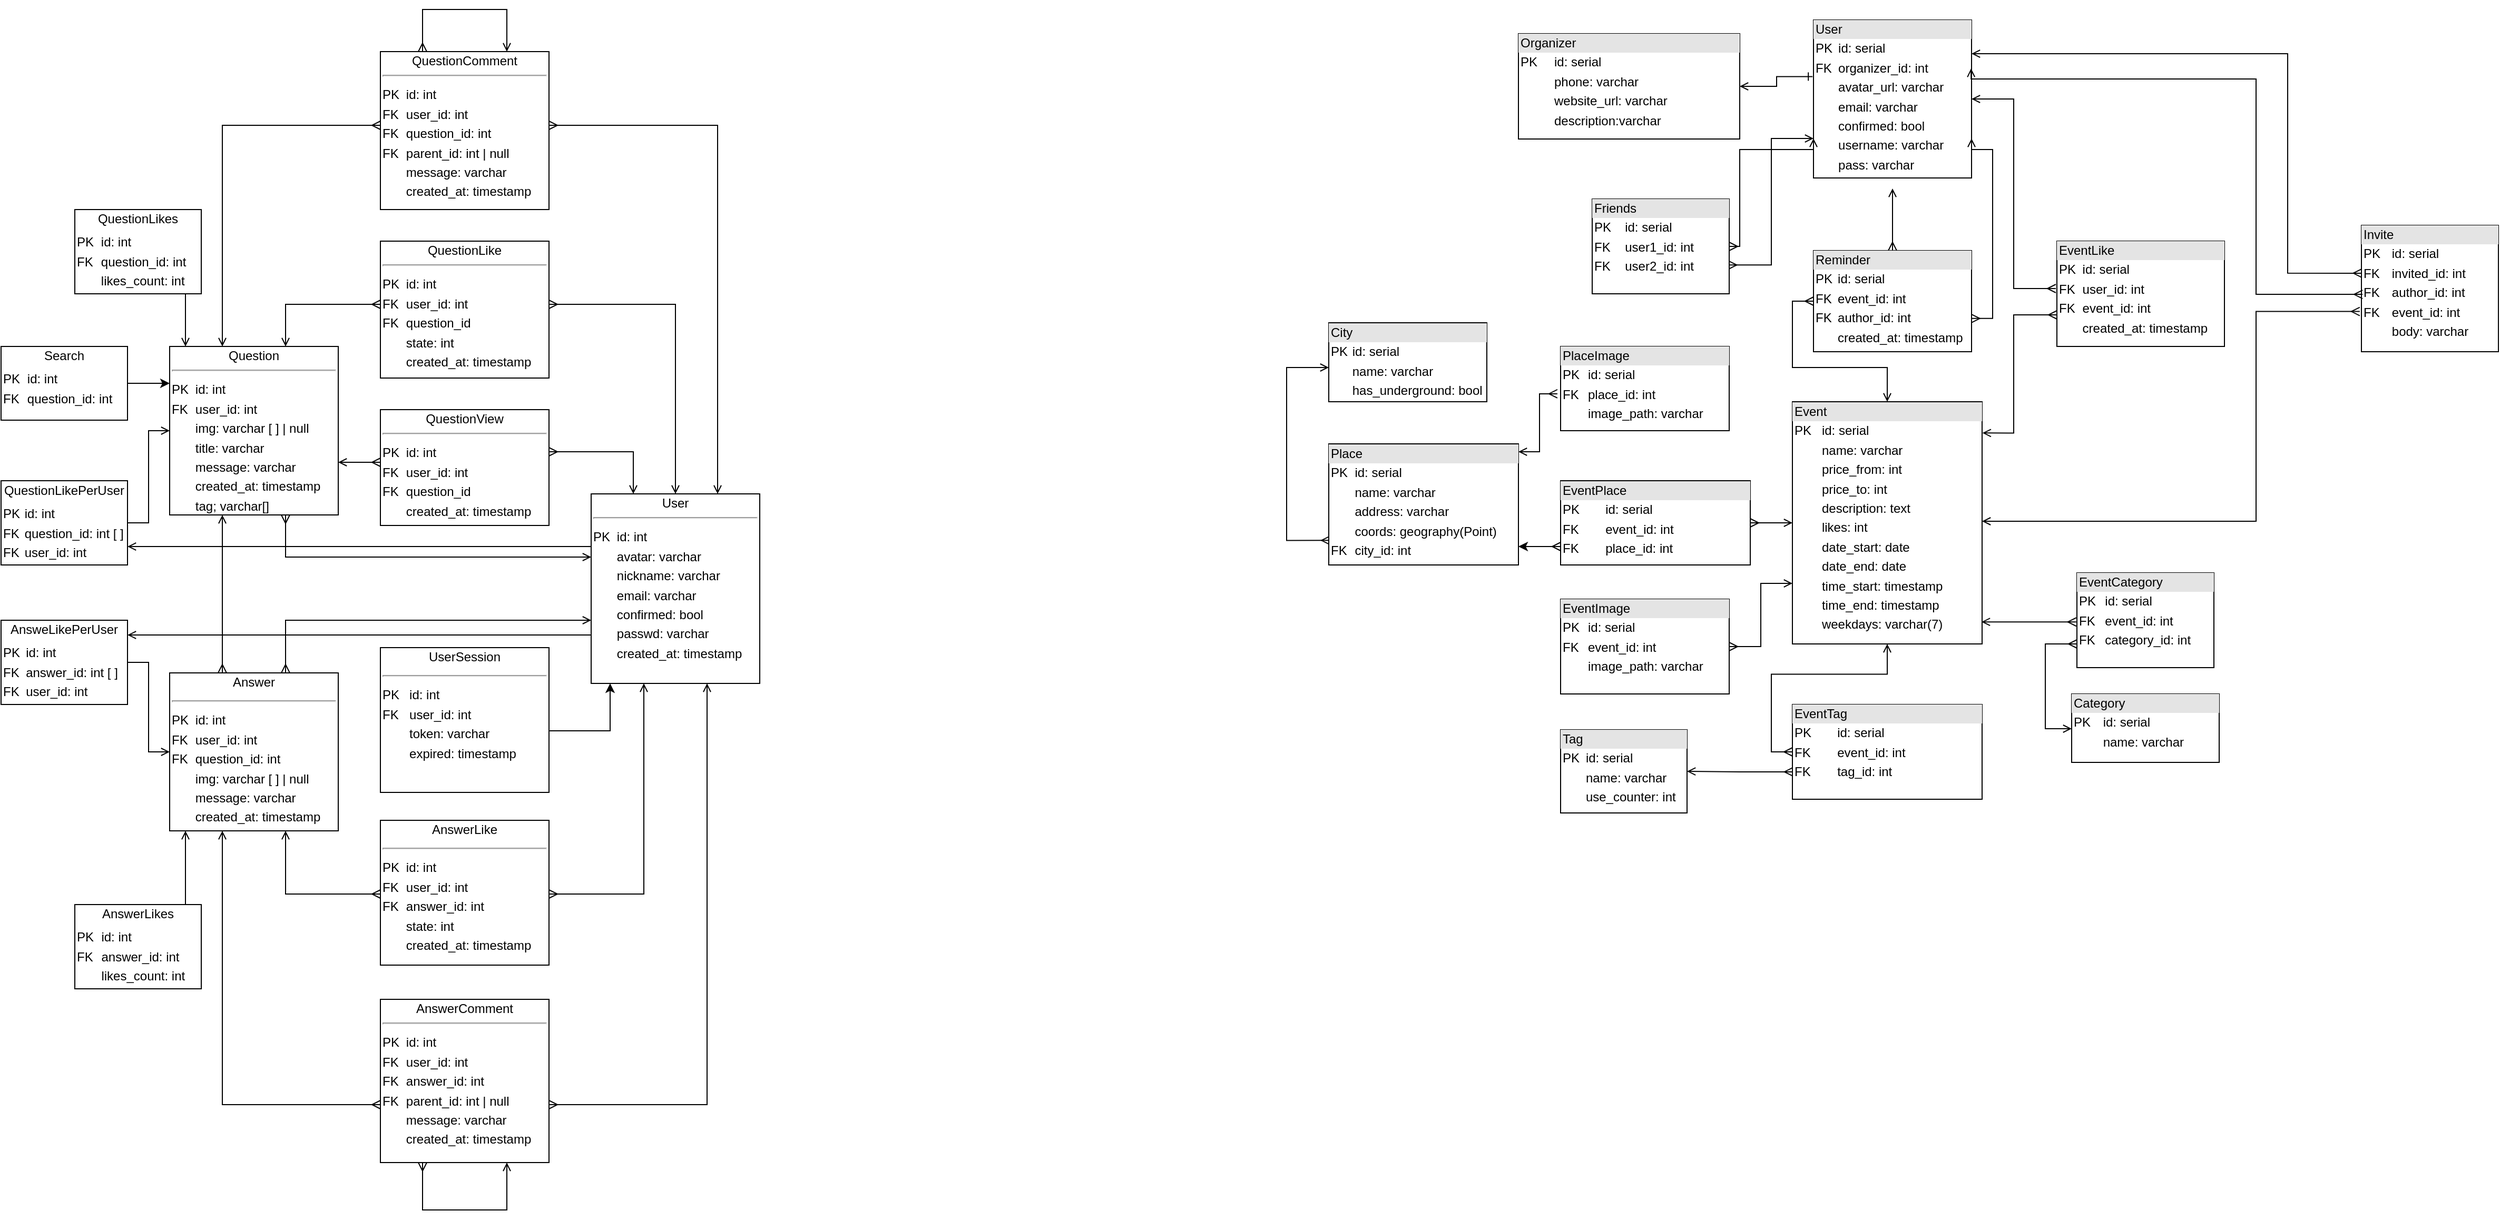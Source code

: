 <mxfile>
    <diagram id="Z2NH9QgplLm-bh9jb7h5" name="Page-1">
        <mxGraphModel dx="3069" dy="1244" grid="0" gridSize="10" guides="1" tooltips="1" connect="1" arrows="1" fold="1" page="0" pageScale="1" pageWidth="827" pageHeight="1169" math="0" shadow="0">
            <root>
                <mxCell id="0"/>
                <mxCell id="1" parent="0"/>
                <mxCell id="UORpx-JSa-M0o2mjyyYB-40" style="edgeStyle=orthogonalEdgeStyle;rounded=0;orthogonalLoop=1;jettySize=auto;html=1;entryX=0;entryY=0.75;entryDx=0;entryDy=0;startArrow=ERmany;startFill=0;endArrow=open;endFill=0;exitX=0.994;exitY=0.696;exitDx=0;exitDy=0;labelBackgroundColor=none;fontColor=default;exitPerimeter=0;" parent="1" source="UORpx-JSa-M0o2mjyyYB-35" target="UORpx-JSa-M0o2mjyyYB-1" edge="1">
                    <mxGeometry relative="1" as="geometry">
                        <mxPoint x="1280" y="10" as="sourcePoint"/>
                    </mxGeometry>
                </mxCell>
                <mxCell id="UORpx-JSa-M0o2mjyyYB-1" value="&lt;div style=&quot;box-sizing:border-box;width:100%;background:#e4e4e4;padding:2px;&quot;&gt;User&lt;br&gt;&lt;/div&gt;&lt;table style=&quot;width:100%;font-size:1em;&quot; cellspacing=&quot;0&quot; cellpadding=&quot;2&quot;&gt;&lt;tbody&gt;&lt;tr&gt;&lt;td&gt;PK&lt;/td&gt;&lt;td&gt;id: serial&lt;br&gt;&lt;/td&gt;&lt;/tr&gt;&lt;tr&gt;&lt;td&gt;FK&lt;br&gt;&lt;/td&gt;&lt;td&gt;organizer_id: int&lt;br&gt;&lt;/td&gt;&lt;/tr&gt;&lt;tr&gt;&lt;td&gt;&lt;br&gt;&lt;/td&gt;&lt;td&gt;avatar_url: varchar&lt;br&gt;&lt;/td&gt;&lt;/tr&gt;&lt;tr&gt;&lt;td&gt;&lt;br&gt;&lt;/td&gt;&lt;td&gt;email: varchar&lt;br&gt;&lt;/td&gt;&lt;/tr&gt;&lt;tr&gt;&lt;td&gt;&lt;br&gt;&lt;/td&gt;&lt;td&gt;confirmed: bool&amp;nbsp;&lt;br&gt;&lt;/td&gt;&lt;/tr&gt;&lt;tr&gt;&lt;td&gt;&lt;br&gt;&lt;/td&gt;&lt;td&gt;username: varchar&lt;br&gt;&lt;/td&gt;&lt;/tr&gt;&lt;tr&gt;&lt;td&gt;&lt;span style=&quot;&quot;&gt; &lt;/span&gt;&lt;br&gt;&lt;/td&gt;&lt;td&gt;pass: varchar&lt;br&gt;&lt;/td&gt;&lt;/tr&gt;&lt;tr&gt;&lt;td&gt;&lt;/td&gt;&lt;td&gt;registered: timestamp&lt;/td&gt;&lt;/tr&gt;&lt;/tbody&gt;&lt;/table&gt;" style="verticalAlign=top;align=left;overflow=fill;html=1;rounded=0;glass=0;labelBackgroundColor=none;" parent="1" vertex="1">
                    <mxGeometry x="880" y="20" width="150" height="150" as="geometry"/>
                </mxCell>
                <mxCell id="UORpx-JSa-M0o2mjyyYB-15" style="edgeStyle=orthogonalEdgeStyle;rounded=0;orthogonalLoop=1;jettySize=auto;html=1;startArrow=ERmany;startFill=0;endArrow=open;endFill=0;labelBackgroundColor=none;fontColor=default;exitX=0.006;exitY=0.797;exitDx=0;exitDy=0;exitPerimeter=0;" parent="1" source="UORpx-JSa-M0o2mjyyYB-9" target="UORpx-JSa-M0o2mjyyYB-2" edge="1">
                    <mxGeometry relative="1" as="geometry">
                        <mxPoint x="580" y="360" as="sourcePoint"/>
                        <Array as="points">
                            <mxPoint x="380" y="514"/>
                            <mxPoint x="380" y="350"/>
                        </Array>
                    </mxGeometry>
                </mxCell>
                <mxCell id="UORpx-JSa-M0o2mjyyYB-2" value="&lt;div style=&quot;box-sizing:border-box;width:100%;background:#e4e4e4;padding:2px;&quot;&gt;City&lt;br&gt;&lt;/div&gt;&lt;table style=&quot;width:100%;font-size:1em;&quot; cellspacing=&quot;0&quot; cellpadding=&quot;2&quot;&gt;&lt;tbody&gt;&lt;tr&gt;&lt;td&gt;PK&lt;/td&gt;&lt;td&gt;id: serial&lt;br&gt;&lt;/td&gt;&lt;/tr&gt;&lt;tr&gt;&lt;td&gt;&lt;br&gt;&lt;/td&gt;&lt;td&gt;name: varchar&lt;br&gt;&lt;/td&gt;&lt;/tr&gt;&lt;tr&gt;&lt;td&gt;&lt;/td&gt;&lt;td&gt;has_underground: bool&lt;/td&gt;&lt;/tr&gt;&lt;/tbody&gt;&lt;/table&gt;" style="verticalAlign=top;align=left;overflow=fill;html=1;labelBackgroundColor=none;rounded=0;" parent="1" vertex="1">
                    <mxGeometry x="420" y="307.5" width="150" height="75" as="geometry"/>
                </mxCell>
                <mxCell id="UORpx-JSa-M0o2mjyyYB-3" value="&lt;div style=&quot;box-sizing:border-box;width:100%;background:#e4e4e4;padding:2px;&quot;&gt;Event&lt;br&gt;&lt;/div&gt;&lt;table style=&quot;width:100%;font-size:1em;&quot; cellspacing=&quot;0&quot; cellpadding=&quot;2&quot;&gt;&lt;tbody&gt;&lt;tr&gt;&lt;td&gt;PK&lt;/td&gt;&lt;td&gt;id: serial&lt;br&gt;&lt;/td&gt;&lt;/tr&gt;&lt;tr&gt;&lt;td&gt;&lt;/td&gt;&lt;td&gt;name: varchar&lt;br&gt;&lt;/td&gt;&lt;/tr&gt;&lt;tr&gt;&lt;td&gt;&lt;br&gt;&lt;/td&gt;&lt;td&gt;price_from: int&lt;/td&gt;&lt;/tr&gt;&lt;tr&gt;&lt;td&gt;&lt;br&gt;&lt;/td&gt;&lt;td&gt;price_to: int&lt;/td&gt;&lt;/tr&gt;&lt;tr&gt;&lt;td&gt;&lt;br&gt;&lt;/td&gt;&lt;td&gt;description: text&lt;br&gt;&lt;/td&gt;&lt;/tr&gt;&lt;tr&gt;&lt;td&gt;&lt;br&gt;&lt;/td&gt;&lt;td&gt;likes: int&lt;/td&gt;&lt;/tr&gt;&lt;tr&gt;&lt;td&gt;&lt;br&gt;&lt;/td&gt;&lt;td&gt;date_start: date&lt;/td&gt;&lt;/tr&gt;&lt;tr&gt;&lt;td&gt;&lt;br&gt;&lt;/td&gt;&lt;td&gt;date_end: date&lt;/td&gt;&lt;/tr&gt;&lt;tr&gt;&lt;td&gt;&lt;br&gt;&lt;/td&gt;&lt;td&gt;time_start: timestamp&lt;br&gt;&lt;/td&gt;&lt;/tr&gt;&lt;tr&gt;&lt;td&gt;&lt;br&gt;&lt;/td&gt;&lt;td&gt;time_end: timestamp&lt;br&gt;&lt;/td&gt;&lt;/tr&gt;&lt;tr&gt;&lt;td&gt;&lt;br&gt;&lt;/td&gt;&lt;td&gt;weekdays: varchar(7)&lt;br&gt;&lt;br&gt;&lt;/td&gt;&lt;/tr&gt;&lt;/tbody&gt;&lt;/table&gt;" style="verticalAlign=top;align=left;overflow=fill;html=1;labelBackgroundColor=none;rounded=0;" parent="1" vertex="1">
                    <mxGeometry x="860" y="382.5" width="180" height="230" as="geometry"/>
                </mxCell>
                <mxCell id="UORpx-JSa-M0o2mjyyYB-5" value="&lt;div style=&quot;box-sizing:border-box;width:100%;background:#e4e4e4;padding:2px;&quot;&gt;Tag&lt;br&gt;&lt;/div&gt;&lt;table style=&quot;width:100%;font-size:1em;&quot; cellspacing=&quot;0&quot; cellpadding=&quot;2&quot;&gt;&lt;tbody&gt;&lt;tr&gt;&lt;td&gt;PK&lt;/td&gt;&lt;td&gt;id: serial&lt;/td&gt;&lt;/tr&gt;&lt;tr&gt;&lt;td&gt;&lt;br&gt;&lt;/td&gt;&lt;td&gt;name: varchar&lt;br&gt;&lt;/td&gt;&lt;/tr&gt;&lt;tr&gt;&lt;td&gt;&lt;/td&gt;&lt;td&gt;use_counter: int&lt;/td&gt;&lt;/tr&gt;&lt;/tbody&gt;&lt;/table&gt;" style="verticalAlign=top;align=left;overflow=fill;html=1;labelBackgroundColor=none;rounded=0;" parent="1" vertex="1">
                    <mxGeometry x="640" y="694" width="120" height="79" as="geometry"/>
                </mxCell>
                <mxCell id="UORpx-JSa-M0o2mjyyYB-8" style="edgeStyle=orthogonalEdgeStyle;rounded=0;orthogonalLoop=1;jettySize=auto;html=1;endArrow=open;endFill=0;startArrow=ERmany;startFill=0;labelBackgroundColor=none;fontColor=default;exitX=0.002;exitY=0.711;exitDx=0;exitDy=0;exitPerimeter=0;" parent="1" source="UORpx-JSa-M0o2mjyyYB-6" target="UORpx-JSa-M0o2mjyyYB-5" edge="1">
                    <mxGeometry relative="1" as="geometry">
                        <mxPoint x="790" y="730" as="targetPoint"/>
                    </mxGeometry>
                </mxCell>
                <mxCell id="AmGJuAJiY_MiMAhc_wEO-8" style="edgeStyle=orthogonalEdgeStyle;rounded=0;orthogonalLoop=1;jettySize=auto;html=1;entryX=0.5;entryY=1;entryDx=0;entryDy=0;startArrow=ERmany;startFill=0;endArrow=open;endFill=0;labelBackgroundColor=none;fontColor=default;exitX=0;exitY=0.5;exitDx=0;exitDy=0;" parent="1" source="UORpx-JSa-M0o2mjyyYB-6" target="UORpx-JSa-M0o2mjyyYB-3" edge="1">
                    <mxGeometry relative="1" as="geometry"/>
                </mxCell>
                <mxCell id="UORpx-JSa-M0o2mjyyYB-6" value="&lt;div style=&quot;box-sizing:border-box;width:100%;background:#e4e4e4;padding:2px;&quot;&gt;EventTag&lt;br&gt;&lt;/div&gt;&lt;table style=&quot;width:100%;font-size:1em;&quot; cellspacing=&quot;0&quot; cellpadding=&quot;2&quot;&gt;&lt;tbody&gt;&lt;tr&gt;&lt;td&gt;PK&lt;/td&gt;&lt;td&gt;id: serial&lt;/td&gt;&lt;/tr&gt;&lt;tr&gt;&lt;td&gt;FK&lt;br&gt;&lt;/td&gt;&lt;td&gt;event_id: int&lt;br&gt;&lt;/td&gt;&lt;/tr&gt;&lt;tr&gt;&lt;td&gt;FK&lt;/td&gt;&lt;td&gt;tag_id: int&lt;br&gt;&lt;/td&gt;&lt;/tr&gt;&lt;/tbody&gt;&lt;/table&gt;" style="verticalAlign=top;align=left;overflow=fill;html=1;labelBackgroundColor=none;rounded=0;" parent="1" vertex="1">
                    <mxGeometry x="860" y="670" width="180" height="90" as="geometry"/>
                </mxCell>
                <mxCell id="UORpx-JSa-M0o2mjyyYB-9" value="&lt;div style=&quot;box-sizing:border-box;width:100%;background:#e4e4e4;padding:2px;&quot;&gt;Place&lt;br&gt;&lt;/div&gt;&lt;table style=&quot;width:100%;font-size:1em;&quot; cellspacing=&quot;0&quot; cellpadding=&quot;2&quot;&gt;&lt;tbody&gt;&lt;tr&gt;&lt;td&gt;PK&lt;/td&gt;&lt;td&gt;id: serial&lt;br&gt;&lt;/td&gt;&lt;/tr&gt;&lt;tr&gt;&lt;td&gt;&lt;br&gt;&lt;/td&gt;&lt;td&gt;name: varchar&lt;br&gt;&lt;/td&gt;&lt;/tr&gt;&lt;tr&gt;&lt;td&gt;&lt;br&gt;&lt;/td&gt;&lt;td&gt;address: varchar&lt;/td&gt;&lt;/tr&gt;&lt;tr&gt;&lt;td&gt;&lt;br&gt;&lt;/td&gt;&lt;td&gt;coords: geography(Point)&lt;/td&gt;&lt;/tr&gt;&lt;tr&gt;&lt;td&gt;FK&lt;/td&gt;&lt;td&gt;city_id: int&lt;br&gt;&lt;/td&gt;&lt;/tr&gt;&lt;/tbody&gt;&lt;/table&gt;" style="verticalAlign=top;align=left;overflow=fill;html=1;labelBackgroundColor=none;rounded=0;" parent="1" vertex="1">
                    <mxGeometry x="420" y="422.5" width="180" height="115" as="geometry"/>
                </mxCell>
                <mxCell id="UORpx-JSa-M0o2mjyyYB-12" style="edgeStyle=orthogonalEdgeStyle;rounded=0;orthogonalLoop=1;jettySize=auto;html=1;startArrow=ERmany;startFill=0;endArrow=open;endFill=0;labelBackgroundColor=none;fontColor=default;" parent="1" source="UORpx-JSa-M0o2mjyyYB-11" target="UORpx-JSa-M0o2mjyyYB-3" edge="1">
                    <mxGeometry relative="1" as="geometry">
                        <mxPoint x="860" y="498" as="targetPoint"/>
                        <Array as="points">
                            <mxPoint x="810" y="500"/>
                            <mxPoint x="810" y="500"/>
                        </Array>
                    </mxGeometry>
                </mxCell>
                <mxCell id="Lz2GWnVhdq5nOnWj7WOb-3" style="edgeStyle=orthogonalEdgeStyle;rounded=0;orthogonalLoop=1;jettySize=auto;html=1;startArrow=ERmany;startFill=0;" parent="1" source="UORpx-JSa-M0o2mjyyYB-11" target="UORpx-JSa-M0o2mjyyYB-9" edge="1">
                    <mxGeometry relative="1" as="geometry">
                        <Array as="points">
                            <mxPoint x="630" y="520"/>
                            <mxPoint x="630" y="520"/>
                        </Array>
                    </mxGeometry>
                </mxCell>
                <mxCell id="UORpx-JSa-M0o2mjyyYB-11" value="&lt;div style=&quot;box-sizing:border-box;width:100%;background:#e4e4e4;padding:2px;&quot;&gt;EventPlace&lt;br&gt;&lt;/div&gt;&lt;table style=&quot;width:100%;font-size:1em;&quot; cellspacing=&quot;0&quot; cellpadding=&quot;2&quot;&gt;&lt;tbody&gt;&lt;tr&gt;&lt;td&gt;PK&lt;/td&gt;&lt;td&gt;id: serial&lt;br&gt;&lt;/td&gt;&lt;/tr&gt;&lt;tr&gt;&lt;td&gt;FK&lt;/td&gt;&lt;td&gt;event_id: int&lt;/td&gt;&lt;/tr&gt;&lt;tr&gt;&lt;td&gt;FK&lt;br&gt;&lt;/td&gt;&lt;td&gt;place_id: int&lt;/td&gt;&lt;/tr&gt;&lt;/tbody&gt;&lt;/table&gt;" style="verticalAlign=top;align=left;overflow=fill;html=1;labelBackgroundColor=none;rounded=0;" parent="1" vertex="1">
                    <mxGeometry x="640" y="457.5" width="180" height="80" as="geometry"/>
                </mxCell>
                <mxCell id="UORpx-JSa-M0o2mjyyYB-29" style="edgeStyle=orthogonalEdgeStyle;rounded=0;orthogonalLoop=1;jettySize=auto;html=1;startArrow=ERone;startFill=0;endArrow=open;endFill=0;labelBackgroundColor=none;fontColor=default;exitX=-0.006;exitY=0.358;exitDx=0;exitDy=0;exitPerimeter=0;" parent="1" source="UORpx-JSa-M0o2mjyyYB-1" target="UORpx-JSa-M0o2mjyyYB-16" edge="1">
                    <mxGeometry relative="1" as="geometry">
                        <mxPoint x="860" y="80" as="sourcePoint"/>
                    </mxGeometry>
                </mxCell>
                <mxCell id="UORpx-JSa-M0o2mjyyYB-16" value="&lt;div style=&quot;box-sizing:border-box;width:100%;background:#e4e4e4;padding:2px;&quot;&gt;Organizer&lt;br&gt;&lt;/div&gt;&lt;table style=&quot;width:100%;font-size:1em;&quot; cellspacing=&quot;0&quot; cellpadding=&quot;2&quot;&gt;&lt;tbody&gt;&lt;tr&gt;&lt;td&gt;PK&lt;/td&gt;&lt;td&gt;id: serial&lt;/td&gt;&lt;/tr&gt;&lt;tr&gt;&lt;td&gt;&lt;br&gt;&lt;/td&gt;&lt;td&gt;phone: varchar&lt;br&gt;&lt;/td&gt;&lt;/tr&gt;&lt;tr&gt;&lt;td&gt;&lt;br&gt;&lt;/td&gt;&lt;td&gt;website_url: varchar&lt;br&gt;&lt;/td&gt;&lt;/tr&gt;&lt;tr&gt;&lt;td&gt;&lt;br&gt;&lt;/td&gt;&lt;td&gt;description:varchar&lt;/td&gt;&lt;/tr&gt;&lt;/tbody&gt;&lt;/table&gt;" style="verticalAlign=top;align=left;overflow=fill;html=1;rounded=0;glass=0;labelBackgroundColor=none;" parent="1" vertex="1">
                    <mxGeometry x="600" y="33" width="210" height="100" as="geometry"/>
                </mxCell>
                <mxCell id="UORpx-JSa-M0o2mjyyYB-33" style="edgeStyle=orthogonalEdgeStyle;rounded=0;orthogonalLoop=1;jettySize=auto;html=1;startArrow=ERmany;startFill=0;endArrow=open;endFill=0;exitX=0.002;exitY=0.362;exitDx=0;exitDy=0;labelBackgroundColor=none;fontColor=default;exitPerimeter=0;" parent="1" edge="1">
                    <mxGeometry relative="1" as="geometry">
                        <Array as="points">
                            <mxPoint x="1330" y="260"/>
                            <mxPoint x="1330" y="52"/>
                        </Array>
                        <mxPoint x="1030" y="52" as="targetPoint"/>
                        <mxPoint x="1400.26" y="260.44" as="sourcePoint"/>
                    </mxGeometry>
                </mxCell>
                <mxCell id="Kl-gtqgIzLDtvakjl0mN-1" style="edgeStyle=elbowEdgeStyle;rounded=0;orthogonalLoop=1;jettySize=auto;elbow=vertical;html=1;exitX=0.5;exitY=1;exitDx=0;exitDy=0;labelBackgroundColor=none;fontColor=default;" parent="1" source="UORpx-JSa-M0o2mjyyYB-32" edge="1">
                    <mxGeometry relative="1" as="geometry"/>
                </mxCell>
                <mxCell id="UAKl89XG-aECr-oeHmfS-2" style="edgeStyle=orthogonalEdgeStyle;rounded=0;orthogonalLoop=1;jettySize=auto;html=1;endArrow=open;endFill=0;startArrow=ERmany;startFill=0;exitX=-0.012;exitY=0.69;exitDx=0;exitDy=0;exitPerimeter=0;" parent="1" edge="1">
                    <mxGeometry relative="1" as="geometry">
                        <mxPoint x="1040" y="496.0" as="targetPoint"/>
                        <mxPoint x="1398.44" y="296.8" as="sourcePoint"/>
                        <Array as="points">
                            <mxPoint x="1300" y="297"/>
                            <mxPoint x="1300" y="496"/>
                        </Array>
                    </mxGeometry>
                </mxCell>
                <mxCell id="UORpx-JSa-M0o2mjyyYB-32" value="&lt;div style=&quot;box-sizing:border-box;width:100%;background:#e4e4e4;padding:2px;&quot;&gt;Invite&lt;br&gt;&lt;/div&gt;&lt;table style=&quot;width:100%;font-size:1em;&quot; cellspacing=&quot;0&quot; cellpadding=&quot;2&quot;&gt;&lt;tbody&gt;&lt;tr&gt;&lt;td&gt;PK&lt;/td&gt;&lt;td&gt;id: serial&lt;br&gt;&lt;/td&gt;&lt;/tr&gt;&lt;tr&gt;&lt;td&gt;&lt;span style=&quot;&quot;&gt;&lt;/span&gt;FK&lt;/td&gt;&lt;td&gt;invited_id: int&lt;br&gt;&lt;/td&gt;&lt;/tr&gt;&lt;tr&gt;&lt;td&gt;FK&lt;/td&gt;&lt;td&gt;author_id: int&lt;br&gt;&lt;/td&gt;&lt;/tr&gt;&lt;tr&gt;&lt;td&gt;FK&lt;br&gt;&lt;/td&gt;&lt;td&gt;event_id: int&lt;br&gt;&lt;/td&gt;&lt;/tr&gt;&lt;tr&gt;&lt;td&gt;&lt;br&gt;&lt;/td&gt;&lt;td&gt;body: varchar&lt;/td&gt;&lt;/tr&gt;&lt;tr&gt;&lt;td&gt;&lt;/td&gt;&lt;td&gt;&lt;br&gt;&lt;/td&gt;&lt;/tr&gt;&lt;/tbody&gt;&lt;/table&gt;" style="verticalAlign=top;align=left;overflow=fill;html=1;rounded=0;glass=0;labelBackgroundColor=none;" parent="1" vertex="1">
                    <mxGeometry x="1400" y="215" width="130" height="120" as="geometry"/>
                </mxCell>
                <mxCell id="UORpx-JSa-M0o2mjyyYB-35" value="&lt;div style=&quot;box-sizing:border-box;width:100%;background:#e4e4e4;padding:2px;&quot;&gt;Friends&lt;br&gt;&lt;/div&gt;&lt;table style=&quot;width:100%;font-size:1em;&quot; cellspacing=&quot;0&quot; cellpadding=&quot;2&quot;&gt;&lt;tbody&gt;&lt;tr&gt;&lt;td&gt;PK&lt;/td&gt;&lt;td&gt;id: serial&lt;br&gt;&lt;/td&gt;&lt;/tr&gt;&lt;tr&gt;&lt;td&gt;FK&lt;/td&gt;&lt;td&gt;user1_id: int&lt;br&gt;&lt;/td&gt;&lt;/tr&gt;&lt;tr&gt;&lt;td&gt;FK&lt;/td&gt;&lt;td&gt;user2_id: int&lt;br&gt;&lt;/td&gt;&lt;/tr&gt;&lt;/tbody&gt;&lt;/table&gt;" style="verticalAlign=top;align=left;overflow=fill;html=1;rounded=0;glass=0;labelBackgroundColor=none;" parent="1" vertex="1">
                    <mxGeometry x="670" y="190" width="130" height="90" as="geometry"/>
                </mxCell>
                <mxCell id="UORpx-JSa-M0o2mjyyYB-45" style="rounded=0;orthogonalLoop=1;jettySize=auto;html=1;startArrow=ERmany;startFill=0;endArrow=open;endFill=0;exitX=0.5;exitY=0;exitDx=0;exitDy=0;edgeStyle=orthogonalEdgeStyle;labelBackgroundColor=none;fontColor=default;" parent="1" source="UORpx-JSa-M0o2mjyyYB-44" edge="1">
                    <mxGeometry relative="1" as="geometry">
                        <mxPoint x="955" y="180" as="targetPoint"/>
                        <Array as="points">
                            <mxPoint x="955" y="180"/>
                        </Array>
                    </mxGeometry>
                </mxCell>
                <mxCell id="UORpx-JSa-M0o2mjyyYB-44" value="&lt;div style=&quot;box-sizing:border-box;width:100%;background:#e4e4e4;padding:2px;&quot;&gt;Reminder&lt;br&gt;&lt;/div&gt;&lt;table style=&quot;width:100%;font-size:1em;&quot; cellspacing=&quot;0&quot; cellpadding=&quot;2&quot;&gt;&lt;tbody&gt;&lt;tr&gt;&lt;td&gt;PK&lt;/td&gt;&lt;td&gt;id: serial&lt;br&gt;&lt;/td&gt;&lt;/tr&gt;&lt;tr&gt;&lt;td&gt;&lt;span style=&quot;&quot;&gt;&lt;/span&gt;FK&lt;/td&gt;&lt;td&gt;event_id: int&lt;br&gt;&lt;/td&gt;&lt;/tr&gt;&lt;tr&gt;&lt;td&gt;FK&lt;/td&gt;&lt;td&gt;author_id: int&lt;br&gt;&lt;/td&gt;&lt;/tr&gt;&lt;tr&gt;&lt;td&gt;&lt;br&gt;&lt;/td&gt;&lt;td&gt;created_at: timestamp&lt;br&gt;&lt;/td&gt;&lt;/tr&gt;&lt;/tbody&gt;&lt;/table&gt;" style="verticalAlign=top;align=left;overflow=fill;html=1;rounded=0;glass=0;labelBackgroundColor=none;" parent="1" vertex="1">
                    <mxGeometry x="880" y="239" width="150" height="96" as="geometry"/>
                </mxCell>
                <mxCell id="SqX-natfKb1UP9LNarqj-1" value="&lt;div style=&quot;box-sizing:border-box;width:100%;background:#e4e4e4;padding:2px;&quot;&gt;Category&lt;/div&gt;&lt;table style=&quot;width:100%;font-size:1em;&quot; cellspacing=&quot;0&quot; cellpadding=&quot;2&quot;&gt;&lt;tbody&gt;&lt;tr&gt;&lt;td&gt;PK&lt;/td&gt;&lt;td&gt;id: serial&lt;/td&gt;&lt;/tr&gt;&lt;tr&gt;&lt;td&gt;&lt;br&gt;&lt;/td&gt;&lt;td&gt;name: varchar&lt;br&gt;&lt;br&gt;&lt;/td&gt;&lt;/tr&gt;&lt;tr&gt;&lt;td&gt;&lt;/td&gt;&lt;td&gt;&lt;br&gt;&lt;/td&gt;&lt;/tr&gt;&lt;/tbody&gt;&lt;/table&gt;" style="verticalAlign=top;align=left;overflow=fill;html=1;labelBackgroundColor=none;rounded=0;" parent="1" vertex="1">
                    <mxGeometry x="1125" y="660" width="140" height="65" as="geometry"/>
                </mxCell>
                <mxCell id="SqX-natfKb1UP9LNarqj-4" value="&lt;div style=&quot;box-sizing:border-box;width:100%;background:#e4e4e4;padding:2px;&quot;&gt;EventLike&lt;br&gt;&lt;/div&gt;&lt;table style=&quot;width:100%;font-size:1em;&quot; cellspacing=&quot;0&quot; cellpadding=&quot;2&quot;&gt;&lt;tbody&gt;&lt;tr&gt;&lt;td&gt;PK&lt;/td&gt;&lt;td&gt;id: serial&lt;br&gt;&lt;/td&gt;&lt;/tr&gt;&lt;tr&gt;&lt;td&gt;FK&lt;span style=&quot;&quot;&gt; &lt;/span&gt;&lt;br&gt;&lt;/td&gt;&lt;td&gt;user_id: int&lt;br&gt;&lt;/td&gt;&lt;/tr&gt;&lt;tr&gt;&lt;td&gt;FK&lt;/td&gt;&lt;td&gt;event_id: int&lt;br&gt;&lt;/td&gt;&lt;/tr&gt;&lt;tr&gt;&lt;td&gt;&lt;/td&gt;&lt;td&gt;created_at: timestamp&lt;/td&gt;&lt;/tr&gt;&lt;/tbody&gt;&lt;/table&gt;" style="verticalAlign=top;align=left;overflow=fill;html=1;rounded=0;glass=0;labelBackgroundColor=none;" parent="1" vertex="1">
                    <mxGeometry x="1111" y="230" width="159" height="100" as="geometry"/>
                </mxCell>
                <mxCell id="SqX-natfKb1UP9LNarqj-6" style="rounded=0;orthogonalLoop=1;jettySize=auto;html=1;startArrow=ERmany;startFill=0;endArrow=open;endFill=0;edgeStyle=orthogonalEdgeStyle;labelBackgroundColor=none;fontColor=default;" parent="1" target="UORpx-JSa-M0o2mjyyYB-1" edge="1">
                    <mxGeometry relative="1" as="geometry">
                        <mxPoint x="1025" y="107.5" as="targetPoint"/>
                        <mxPoint x="1110" y="275" as="sourcePoint"/>
                        <Array as="points">
                            <mxPoint x="1070" y="275"/>
                            <mxPoint x="1070" y="95"/>
                        </Array>
                    </mxGeometry>
                </mxCell>
                <mxCell id="SqX-natfKb1UP9LNarqj-7" style="rounded=0;orthogonalLoop=1;jettySize=auto;html=1;startArrow=ERmany;startFill=0;endArrow=open;endFill=0;labelBackgroundColor=none;fontColor=default;exitX=0;exitY=0.7;exitDx=0;exitDy=0;exitPerimeter=0;entryX=1.002;entryY=0.129;entryDx=0;entryDy=0;entryPerimeter=0;edgeStyle=orthogonalEdgeStyle;" parent="1" source="SqX-natfKb1UP9LNarqj-4" target="UORpx-JSa-M0o2mjyyYB-3" edge="1">
                    <mxGeometry relative="1" as="geometry">
                        <mxPoint x="1465" y="343" as="sourcePoint"/>
                        <mxPoint x="1090" y="410" as="targetPoint"/>
                        <Array as="points">
                            <mxPoint x="1070" y="300"/>
                            <mxPoint x="1070" y="412"/>
                        </Array>
                    </mxGeometry>
                </mxCell>
                <mxCell id="AmGJuAJiY_MiMAhc_wEO-4" style="edgeStyle=orthogonalEdgeStyle;rounded=0;orthogonalLoop=1;jettySize=auto;html=1;entryX=0;entryY=0.5;entryDx=0;entryDy=0;startArrow=ERmany;startFill=0;endArrow=open;endFill=0;labelBackgroundColor=none;fontColor=default;exitX=0;exitY=0.75;exitDx=0;exitDy=0;" parent="1" source="AmGJuAJiY_MiMAhc_wEO-3" target="SqX-natfKb1UP9LNarqj-1" edge="1">
                    <mxGeometry relative="1" as="geometry">
                        <Array as="points">
                            <mxPoint x="1100" y="613"/>
                            <mxPoint x="1100" y="693"/>
                            <mxPoint x="1125" y="693"/>
                        </Array>
                    </mxGeometry>
                </mxCell>
                <mxCell id="AmGJuAJiY_MiMAhc_wEO-5" style="edgeStyle=orthogonalEdgeStyle;rounded=0;orthogonalLoop=1;jettySize=auto;html=1;entryX=0.997;entryY=0.909;entryDx=0;entryDy=0;startArrow=ERmany;startFill=0;endArrow=open;endFill=0;entryPerimeter=0;exitX=-0.005;exitY=0.518;exitDx=0;exitDy=0;exitPerimeter=0;labelBackgroundColor=none;fontColor=default;" parent="1" source="AmGJuAJiY_MiMAhc_wEO-3" target="UORpx-JSa-M0o2mjyyYB-3" edge="1">
                    <mxGeometry relative="1" as="geometry"/>
                </mxCell>
                <mxCell id="AmGJuAJiY_MiMAhc_wEO-3" value="&lt;div style=&quot;box-sizing:border-box;width:100%;background:#e4e4e4;padding:2px;&quot;&gt;EventCategory&lt;br&gt;&lt;/div&gt;&lt;table style=&quot;width:100%;font-size:1em;&quot; cellspacing=&quot;0&quot; cellpadding=&quot;2&quot;&gt;&lt;tbody&gt;&lt;tr&gt;&lt;td&gt;PK&lt;/td&gt;&lt;td&gt;id: serial&lt;/td&gt;&lt;/tr&gt;&lt;tr&gt;&lt;td&gt;FK&lt;span style=&quot;&quot;&gt; &lt;/span&gt;&lt;br&gt;&lt;/td&gt;&lt;td&gt;event_id: int&lt;br&gt;&lt;/td&gt;&lt;/tr&gt;&lt;tr&gt;&lt;td&gt;FK&lt;/td&gt;&lt;td&gt;category_id: int&lt;br&gt;&lt;/td&gt;&lt;/tr&gt;&lt;tr&gt;&lt;td&gt;&lt;/td&gt;&lt;td&gt;&lt;br&gt;&lt;/td&gt;&lt;/tr&gt;&lt;/tbody&gt;&lt;/table&gt;" style="verticalAlign=top;align=left;overflow=fill;html=1;rounded=0;glass=0;labelBackgroundColor=none;" parent="1" vertex="1">
                    <mxGeometry x="1130" y="545" width="130" height="90" as="geometry"/>
                </mxCell>
                <mxCell id="cCI4uhZO14Cr2zKKBf9H-2" style="edgeStyle=orthogonalEdgeStyle;rounded=0;orthogonalLoop=1;jettySize=auto;html=1;entryX=0;entryY=0.75;entryDx=0;entryDy=0;startArrow=ERmany;startFill=0;endArrow=open;endFill=0;labelBackgroundColor=none;fontColor=default;exitX=1;exitY=0.5;exitDx=0;exitDy=0;" parent="1" source="cCI4uhZO14Cr2zKKBf9H-1" target="UORpx-JSa-M0o2mjyyYB-3" edge="1">
                    <mxGeometry relative="1" as="geometry">
                        <mxPoint x="580" y="560" as="sourcePoint"/>
                    </mxGeometry>
                </mxCell>
                <mxCell id="cCI4uhZO14Cr2zKKBf9H-1" value="&lt;div style=&quot;box-sizing:border-box;width:100%;background:#e4e4e4;padding:2px;&quot;&gt;EventImage&lt;br&gt;&lt;/div&gt;&lt;table style=&quot;width:100%;font-size:1em;&quot; cellspacing=&quot;0&quot; cellpadding=&quot;2&quot;&gt;&lt;tbody&gt;&lt;tr&gt;&lt;td&gt;PK&lt;/td&gt;&lt;td&gt;id: serial&lt;br&gt;&lt;/td&gt;&lt;/tr&gt;&lt;tr&gt;&lt;td&gt;FK&lt;br&gt;&lt;/td&gt;&lt;td&gt;event_id: int&lt;br&gt;&lt;/td&gt;&lt;/tr&gt;&lt;tr&gt;&lt;td&gt;&lt;br&gt;&lt;/td&gt;&lt;td&gt;image_path: varchar&lt;br&gt;&lt;/td&gt;&lt;/tr&gt;&lt;tr&gt;&lt;td&gt;&lt;/td&gt;&lt;td&gt;&lt;br&gt;&lt;/td&gt;&lt;/tr&gt;&lt;/tbody&gt;&lt;/table&gt;" style="verticalAlign=top;align=left;overflow=fill;html=1;rounded=0;glass=0;labelBackgroundColor=none;" parent="1" vertex="1">
                    <mxGeometry x="640" y="570" width="160" height="90" as="geometry"/>
                </mxCell>
                <mxCell id="cCI4uhZO14Cr2zKKBf9H-4" style="edgeStyle=orthogonalEdgeStyle;rounded=0;orthogonalLoop=1;jettySize=auto;html=1;startArrow=ERmany;startFill=0;endArrow=open;endFill=0;labelBackgroundColor=none;fontColor=default;exitX=-0.019;exitY=0.562;exitDx=0;exitDy=0;exitPerimeter=0;" parent="1" source="cCI4uhZO14Cr2zKKBf9H-3" target="UORpx-JSa-M0o2mjyyYB-9" edge="1">
                    <mxGeometry relative="1" as="geometry">
                        <Array as="points">
                            <mxPoint x="620" y="375"/>
                            <mxPoint x="620" y="430"/>
                        </Array>
                    </mxGeometry>
                </mxCell>
                <mxCell id="cCI4uhZO14Cr2zKKBf9H-3" value="&lt;div style=&quot;box-sizing:border-box;width:100%;background:#e4e4e4;padding:2px;&quot;&gt;PlaceImage&lt;br&gt;&lt;/div&gt;&lt;table style=&quot;width:100%;font-size:1em;&quot; cellspacing=&quot;0&quot; cellpadding=&quot;2&quot;&gt;&lt;tbody&gt;&lt;tr&gt;&lt;td&gt;PK&lt;/td&gt;&lt;td&gt;id: serial&lt;br&gt;&lt;/td&gt;&lt;/tr&gt;&lt;tr&gt;&lt;td&gt;FK&lt;br&gt;&lt;/td&gt;&lt;td&gt;place_id: int&lt;br&gt;&lt;/td&gt;&lt;/tr&gt;&lt;tr&gt;&lt;td&gt;&lt;br&gt;&lt;/td&gt;&lt;td&gt;image_path: varchar&lt;br&gt;&lt;/td&gt;&lt;/tr&gt;&lt;tr&gt;&lt;td&gt;&lt;/td&gt;&lt;td&gt;&lt;br&gt;&lt;/td&gt;&lt;/tr&gt;&lt;/tbody&gt;&lt;/table&gt;" style="verticalAlign=top;align=left;overflow=fill;html=1;rounded=0;glass=0;labelBackgroundColor=none;" parent="1" vertex="1">
                    <mxGeometry x="640" y="330" width="160" height="80" as="geometry"/>
                </mxCell>
                <mxCell id="RCDvZWr6oNQ4zKcIw3mU-1" style="edgeStyle=orthogonalEdgeStyle;rounded=0;orthogonalLoop=1;jettySize=auto;html=1;startArrow=ERmany;startFill=0;endArrow=open;endFill=0;exitX=1;exitY=0.5;exitDx=0;exitDy=0;labelBackgroundColor=none;fontColor=default;entryX=0;entryY=0.75;entryDx=0;entryDy=0;" parent="1" source="UORpx-JSa-M0o2mjyyYB-35" target="UORpx-JSa-M0o2mjyyYB-1" edge="1">
                    <mxGeometry relative="1" as="geometry">
                        <mxPoint x="670" y="246.99" as="sourcePoint"/>
                        <mxPoint x="880" y="150.5" as="targetPoint"/>
                        <Array as="points">
                            <mxPoint x="810" y="235"/>
                            <mxPoint x="810" y="143"/>
                        </Array>
                    </mxGeometry>
                </mxCell>
                <mxCell id="RCDvZWr6oNQ4zKcIw3mU-4" style="edgeStyle=orthogonalEdgeStyle;rounded=0;orthogonalLoop=1;jettySize=auto;html=1;startArrow=ERmany;startFill=0;endArrow=open;endFill=0;exitX=0.008;exitY=0.546;exitDx=0;exitDy=0;labelBackgroundColor=none;fontColor=default;exitPerimeter=0;entryX=0.997;entryY=0.307;entryDx=0;entryDy=0;entryPerimeter=0;" parent="1" source="UORpx-JSa-M0o2mjyyYB-32" target="UORpx-JSa-M0o2mjyyYB-1" edge="1">
                    <mxGeometry relative="1" as="geometry">
                        <Array as="points">
                            <mxPoint x="1300" y="281"/>
                            <mxPoint x="1300" y="76"/>
                        </Array>
                        <mxPoint x="1025" y="70" as="targetPoint"/>
                        <mxPoint x="1370" y="268" as="sourcePoint"/>
                    </mxGeometry>
                </mxCell>
                <mxCell id="UAKl89XG-aECr-oeHmfS-5" style="rounded=0;orthogonalLoop=1;jettySize=auto;html=1;startArrow=ERmany;startFill=0;endArrow=open;endFill=0;labelBackgroundColor=none;fontColor=default;exitX=0;exitY=0.5;exitDx=0;exitDy=0;entryX=0.5;entryY=0;entryDx=0;entryDy=0;edgeStyle=orthogonalEdgeStyle;" parent="1" source="UORpx-JSa-M0o2mjyyYB-44" target="UORpx-JSa-M0o2mjyyYB-3" edge="1">
                    <mxGeometry relative="1" as="geometry">
                        <mxPoint x="880" y="260" as="sourcePoint"/>
                        <mxPoint x="809" y="372" as="targetPoint"/>
                        <Array as="points">
                            <mxPoint x="860" y="287"/>
                            <mxPoint x="860" y="350"/>
                            <mxPoint x="950" y="350"/>
                        </Array>
                    </mxGeometry>
                </mxCell>
                <mxCell id="UAKl89XG-aECr-oeHmfS-8" style="rounded=0;orthogonalLoop=1;jettySize=auto;html=1;startArrow=ERmany;startFill=0;endArrow=open;endFill=0;labelBackgroundColor=none;fontColor=default;edgeStyle=orthogonalEdgeStyle;entryX=1;entryY=0.75;entryDx=0;entryDy=0;exitX=0.999;exitY=0.671;exitDx=0;exitDy=0;exitPerimeter=0;" parent="1" source="UORpx-JSa-M0o2mjyyYB-44" target="UORpx-JSa-M0o2mjyyYB-1" edge="1">
                    <mxGeometry relative="1" as="geometry">
                        <mxPoint x="1040" y="300" as="sourcePoint"/>
                        <mxPoint x="1050" y="210" as="targetPoint"/>
                        <Array as="points">
                            <mxPoint x="1030" y="303"/>
                            <mxPoint x="1050" y="303"/>
                            <mxPoint x="1050" y="143"/>
                        </Array>
                    </mxGeometry>
                </mxCell>
                <mxCell id="53" style="edgeStyle=elbowEdgeStyle;rounded=0;html=1;endArrow=open;endFill=0;" parent="1" source="3" target="49" edge="1">
                    <mxGeometry relative="1" as="geometry">
                        <Array as="points">
                            <mxPoint x="-543" y="604"/>
                            <mxPoint x="-510" y="610"/>
                            <mxPoint x="-680" y="610"/>
                            <mxPoint x="-660" y="570"/>
                        </Array>
                    </mxGeometry>
                </mxCell>
                <mxCell id="54" style="edgeStyle=elbowEdgeStyle;rounded=0;html=1;endArrow=open;endFill=0;" parent="1" source="3" target="50" edge="1">
                    <mxGeometry relative="1" as="geometry">
                        <Array as="points">
                            <mxPoint x="-470" y="520"/>
                        </Array>
                    </mxGeometry>
                </mxCell>
                <mxCell id="3" value="&lt;div style=&quot;text-align: center; box-sizing: border-box; width: 100%; background-image: initial; background-position: initial; background-size: initial; background-repeat: initial; background-attachment: initial; background-origin: initial; background-clip: initial; padding: 2px;&quot;&gt;User&lt;br&gt;&lt;hr&gt;&lt;/div&gt;&lt;table style=&quot;width:100%;font-size:1em;&quot; cellspacing=&quot;0&quot; cellpadding=&quot;2&quot;&gt;&lt;tbody&gt;&lt;tr&gt;&lt;td&gt;PK&lt;/td&gt;&lt;td&gt;id: int&lt;br&gt;&lt;/td&gt;&lt;/tr&gt;&lt;tr&gt;&lt;td&gt;&lt;br&gt;&lt;/td&gt;&lt;td&gt;avatar: varchar&lt;/td&gt;&lt;/tr&gt;&lt;tr&gt;&lt;td&gt;&lt;br&gt;&lt;/td&gt;&lt;td&gt;nickname: varchar&lt;br&gt;&lt;/td&gt;&lt;/tr&gt;&lt;tr&gt;&lt;td&gt;&lt;br&gt;&lt;/td&gt;&lt;td&gt;email: varchar&lt;br&gt;&lt;/td&gt;&lt;/tr&gt;&lt;tr&gt;&lt;td&gt;&lt;br&gt;&lt;/td&gt;&lt;td&gt;confirmed: bool&lt;br&gt;&lt;/td&gt;&lt;/tr&gt;&lt;tr&gt;&lt;td&gt;&lt;br&gt;&lt;/td&gt;&lt;td&gt;passwd: varchar&lt;br&gt;&lt;/td&gt;&lt;/tr&gt;&lt;tr&gt;&lt;td&gt;&lt;br&gt;&lt;/td&gt;&lt;td&gt;created_at: timestamp&lt;/td&gt;&lt;/tr&gt;&lt;/tbody&gt;&lt;/table&gt;" style="verticalAlign=top;align=left;overflow=fill;html=1;rounded=0;glass=0;labelBackgroundColor=none;" parent="1" vertex="1">
                    <mxGeometry x="-280" y="470" width="160" height="180" as="geometry"/>
                </mxCell>
                <mxCell id="10" style="edgeStyle=elbowEdgeStyle;html=1;fontSize=17;startArrow=ERmany;startFill=0;elbow=vertical;rounded=0;endArrow=open;endFill=0;" parent="1" source="9" target="3" edge="1">
                    <mxGeometry relative="1" as="geometry">
                        <Array as="points">
                            <mxPoint x="-570" y="530"/>
                            <mxPoint x="-570" y="520"/>
                            <mxPoint x="-570" y="530"/>
                            <mxPoint x="-560" y="530"/>
                        </Array>
                    </mxGeometry>
                </mxCell>
                <mxCell id="9" value="&lt;div style=&quot;text-align: center; box-sizing: border-box; width: 100%; background-image: initial; background-position: initial; background-size: initial; background-repeat: initial; background-attachment: initial; background-origin: initial; background-clip: initial; padding: 2px;&quot;&gt;Question&lt;br&gt;&lt;hr&gt;&lt;/div&gt;&lt;table style=&quot;width:100%;font-size:1em;&quot; cellspacing=&quot;0&quot; cellpadding=&quot;2&quot;&gt;&lt;tbody&gt;&lt;tr&gt;&lt;td&gt;PK&lt;/td&gt;&lt;td&gt;id: int&lt;br&gt;&lt;/td&gt;&lt;/tr&gt;&lt;tr&gt;&lt;td&gt;FK&lt;/td&gt;&lt;td&gt;user_id: int&lt;/td&gt;&lt;/tr&gt;&lt;tr&gt;&lt;td&gt;&lt;br&gt;&lt;/td&gt;&lt;td&gt;img: varchar [ ] | null&lt;/td&gt;&lt;/tr&gt;&lt;tr&gt;&lt;td&gt;&lt;br&gt;&lt;/td&gt;&lt;td&gt;title: varchar&lt;/td&gt;&lt;/tr&gt;&lt;tr&gt;&lt;td&gt;&lt;br&gt;&lt;/td&gt;&lt;td&gt;message: varchar&lt;br&gt;&lt;/td&gt;&lt;/tr&gt;&lt;tr&gt;&lt;td&gt;&lt;br&gt;&lt;/td&gt;&lt;td&gt;created_at: timestamp&lt;br&gt;&lt;/td&gt;&lt;/tr&gt;&lt;tr&gt;&lt;td&gt;&lt;br&gt;&lt;/td&gt;&lt;td&gt;tag; varchar[]&lt;/td&gt;&lt;/tr&gt;&lt;/tbody&gt;&lt;/table&gt;" style="verticalAlign=top;align=left;overflow=fill;html=1;rounded=0;glass=0;labelBackgroundColor=none;" parent="1" vertex="1">
                    <mxGeometry x="-680" y="330" width="160" height="160" as="geometry"/>
                </mxCell>
                <mxCell id="12" style="edgeStyle=elbowEdgeStyle;html=1;fontSize=17;startArrow=ERmany;startFill=0;endSize=6;jumpSize=6;rounded=0;endArrow=open;endFill=0;elbow=vertical;" parent="1" source="11" target="3" edge="1">
                    <mxGeometry relative="1" as="geometry">
                        <Array as="points">
                            <mxPoint x="-570" y="590"/>
                            <mxPoint x="-550" y="590"/>
                            <mxPoint x="-340" y="600"/>
                        </Array>
                    </mxGeometry>
                </mxCell>
                <mxCell id="13" style="edgeStyle=elbowEdgeStyle;rounded=0;jumpSize=6;html=1;fontSize=17;startArrow=ERmany;startFill=0;endSize=6;endArrow=open;endFill=0;" parent="1" source="11" target="9" edge="1">
                    <mxGeometry relative="1" as="geometry">
                        <Array as="points">
                            <mxPoint x="-630" y="560"/>
                            <mxPoint x="-810" y="400"/>
                            <mxPoint x="-820" y="570"/>
                            <mxPoint x="-600" y="550"/>
                            <mxPoint x="-560" y="630"/>
                        </Array>
                    </mxGeometry>
                </mxCell>
                <mxCell id="11" value="&lt;div style=&quot;text-align: center; box-sizing: border-box; width: 100%; background-image: initial; background-position: initial; background-size: initial; background-repeat: initial; background-attachment: initial; background-origin: initial; background-clip: initial; padding: 2px;&quot;&gt;Answer&lt;/div&gt;&lt;div style=&quot;text-align: center; box-sizing: border-box; width: 100%; background-image: initial; background-position: initial; background-size: initial; background-repeat: initial; background-attachment: initial; background-origin: initial; background-clip: initial; padding: 2px;&quot;&gt;&lt;hr&gt;&lt;/div&gt;&lt;table style=&quot;width:100%;font-size:1em;&quot; cellspacing=&quot;0&quot; cellpadding=&quot;2&quot;&gt;&lt;tbody&gt;&lt;tr&gt;&lt;td&gt;PK&lt;/td&gt;&lt;td&gt;id: int&lt;br&gt;&lt;/td&gt;&lt;/tr&gt;&lt;tr&gt;&lt;td&gt;FK&lt;/td&gt;&lt;td&gt;user_id: int&lt;/td&gt;&lt;/tr&gt;&lt;tr&gt;&lt;td&gt;FK&lt;/td&gt;&lt;td&gt;question_id: int&lt;/td&gt;&lt;/tr&gt;&lt;tr&gt;&lt;td&gt;&lt;br&gt;&lt;/td&gt;&lt;td&gt;img: varchar [ ] | null&lt;/td&gt;&lt;/tr&gt;&lt;tr&gt;&lt;td&gt;&lt;br&gt;&lt;/td&gt;&lt;td&gt;message: varchar&lt;br&gt;&lt;/td&gt;&lt;/tr&gt;&lt;tr&gt;&lt;td&gt;&lt;br&gt;&lt;/td&gt;&lt;td&gt;created_at: timestamp&lt;br&gt;&lt;/td&gt;&lt;/tr&gt;&lt;/tbody&gt;&lt;/table&gt;" style="verticalAlign=top;align=left;overflow=fill;html=1;rounded=0;glass=0;labelBackgroundColor=none;" parent="1" vertex="1">
                    <mxGeometry x="-680" y="640" width="160" height="150" as="geometry"/>
                </mxCell>
                <mxCell id="16" style="edgeStyle=elbowEdgeStyle;rounded=0;jumpSize=6;html=1;fontSize=17;startArrow=ERmany;startFill=0;endArrow=open;endFill=0;endSize=6;elbow=vertical;" parent="1" source="14" target="3" edge="1">
                    <mxGeometry relative="1" as="geometry">
                        <Array as="points">
                            <mxPoint x="-200" y="290"/>
                            <mxPoint x="-230" y="290"/>
                            <mxPoint x="-200" y="320"/>
                        </Array>
                    </mxGeometry>
                </mxCell>
                <mxCell id="17" style="edgeStyle=orthogonalEdgeStyle;rounded=0;jumpSize=6;html=1;fontSize=17;startArrow=ERmany;startFill=0;endArrow=open;endFill=0;endSize=6;elbow=vertical;" parent="1" source="14" target="9" edge="1">
                    <mxGeometry relative="1" as="geometry">
                        <Array as="points">
                            <mxPoint x="-570" y="290"/>
                        </Array>
                    </mxGeometry>
                </mxCell>
                <mxCell id="14" value="&lt;div style=&quot;text-align: center; box-sizing: border-box; width: 100%; background-image: initial; background-position: initial; background-size: initial; background-repeat: initial; background-attachment: initial; background-origin: initial; background-clip: initial; padding: 2px;&quot;&gt;QuestionLike&lt;br&gt;&lt;hr&gt;&lt;/div&gt;&lt;table style=&quot;width:100%;font-size:1em;&quot; cellspacing=&quot;0&quot; cellpadding=&quot;2&quot;&gt;&lt;tbody&gt;&lt;tr&gt;&lt;td&gt;PK&lt;/td&gt;&lt;td&gt;id: int&lt;br&gt;&lt;/td&gt;&lt;/tr&gt;&lt;tr&gt;&lt;td&gt;FK&lt;/td&gt;&lt;td&gt;user_id: int&lt;/td&gt;&lt;/tr&gt;&lt;tr&gt;&lt;td&gt;FK&lt;/td&gt;&lt;td&gt;question_id&lt;br&gt;&lt;/td&gt;&lt;/tr&gt;&lt;tr&gt;&lt;td&gt;&lt;br&gt;&lt;/td&gt;&lt;td&gt;state: int&lt;br&gt;&lt;/td&gt;&lt;/tr&gt;&lt;tr&gt;&lt;td&gt;&lt;br&gt;&lt;/td&gt;&lt;td&gt;created_at: timestamp&lt;br&gt;&lt;/td&gt;&lt;/tr&gt;&lt;/tbody&gt;&lt;/table&gt;" style="verticalAlign=top;align=left;overflow=fill;html=1;rounded=0;glass=0;labelBackgroundColor=none;" parent="1" vertex="1">
                    <mxGeometry x="-480" y="230" width="160" height="130" as="geometry"/>
                </mxCell>
                <mxCell id="19" style="edgeStyle=elbowEdgeStyle;rounded=0;jumpSize=6;elbow=vertical;html=1;fontSize=17;startArrow=ERmany;startFill=0;endArrow=open;endFill=0;endSize=6;" parent="1" source="18" target="3" edge="1">
                    <mxGeometry relative="1" as="geometry">
                        <Array as="points">
                            <mxPoint x="-160" y="120"/>
                            <mxPoint x="-170" y="130"/>
                        </Array>
                    </mxGeometry>
                </mxCell>
                <mxCell id="20" style="edgeStyle=elbowEdgeStyle;rounded=0;jumpSize=6;elbow=vertical;html=1;fontSize=17;startArrow=ERmany;startFill=0;endArrow=open;endFill=0;endSize=6;" parent="1" source="18" target="9" edge="1">
                    <mxGeometry relative="1" as="geometry">
                        <Array as="points">
                            <mxPoint x="-630" y="120"/>
                            <mxPoint x="-630" y="130"/>
                        </Array>
                    </mxGeometry>
                </mxCell>
                <mxCell id="18" value="&lt;div style=&quot;text-align: center; box-sizing: border-box; width: 100%; background-image: initial; background-position: initial; background-size: initial; background-repeat: initial; background-attachment: initial; background-origin: initial; background-clip: initial; padding: 2px;&quot;&gt;QuestionComment&lt;br&gt;&lt;hr&gt;&lt;/div&gt;&lt;table style=&quot;width:100%;font-size:1em;&quot; cellspacing=&quot;0&quot; cellpadding=&quot;2&quot;&gt;&lt;tbody&gt;&lt;tr&gt;&lt;td&gt;PK&lt;/td&gt;&lt;td&gt;id: int&lt;br&gt;&lt;/td&gt;&lt;/tr&gt;&lt;tr&gt;&lt;td&gt;FK&lt;/td&gt;&lt;td&gt;user_id: int&lt;/td&gt;&lt;/tr&gt;&lt;tr&gt;&lt;td&gt;FK&lt;/td&gt;&lt;td&gt;question_id: int&lt;br&gt;&lt;/td&gt;&lt;/tr&gt;&lt;tr&gt;&lt;td&gt;FK&lt;/td&gt;&lt;td&gt;parent_id: int | null&lt;/td&gt;&lt;/tr&gt;&lt;tr&gt;&lt;td&gt;&lt;br&gt;&lt;/td&gt;&lt;td&gt;message: varchar&lt;br&gt;&lt;/td&gt;&lt;/tr&gt;&lt;tr&gt;&lt;td&gt;&lt;br&gt;&lt;/td&gt;&lt;td&gt;created_at: timestamp&lt;br&gt;&lt;/td&gt;&lt;/tr&gt;&lt;/tbody&gt;&lt;/table&gt;" style="verticalAlign=top;align=left;overflow=fill;html=1;rounded=0;glass=0;labelBackgroundColor=none;" parent="1" vertex="1">
                    <mxGeometry x="-480" y="50" width="160" height="150" as="geometry"/>
                </mxCell>
                <mxCell id="21" style="edgeStyle=elbowEdgeStyle;rounded=0;jumpSize=6;elbow=vertical;html=1;fontSize=17;startArrow=ERmany;startFill=0;endArrow=open;endFill=0;endSize=6;" parent="1" source="18" target="18" edge="1">
                    <mxGeometry relative="1" as="geometry">
                        <Array as="points">
                            <mxPoint x="-440" y="10"/>
                        </Array>
                    </mxGeometry>
                </mxCell>
                <mxCell id="31" style="edgeStyle=elbowEdgeStyle;rounded=0;jumpSize=6;elbow=vertical;html=1;fontSize=17;startArrow=ERmany;startFill=0;endArrow=open;endFill=0;endSize=6;" parent="1" source="28" target="3" edge="1">
                    <mxGeometry relative="1" as="geometry">
                        <Array as="points">
                            <mxPoint x="-170" y="1050"/>
                        </Array>
                    </mxGeometry>
                </mxCell>
                <mxCell id="33" style="edgeStyle=elbowEdgeStyle;rounded=0;jumpSize=6;elbow=vertical;html=1;fontSize=17;startArrow=ERmany;startFill=0;endArrow=open;endFill=0;endSize=6;" parent="1" source="28" target="11" edge="1">
                    <mxGeometry relative="1" as="geometry">
                        <Array as="points">
                            <mxPoint x="-630" y="1050"/>
                        </Array>
                    </mxGeometry>
                </mxCell>
                <mxCell id="28" value="&lt;div style=&quot;text-align: center; box-sizing: border-box; width: 100%; background-image: initial; background-position: initial; background-size: initial; background-repeat: initial; background-attachment: initial; background-origin: initial; background-clip: initial; padding: 2px;&quot;&gt;AnswerComment&lt;br&gt;&lt;hr&gt;&lt;/div&gt;&lt;table style=&quot;width:100%;font-size:1em;&quot; cellspacing=&quot;0&quot; cellpadding=&quot;2&quot;&gt;&lt;tbody&gt;&lt;tr&gt;&lt;td&gt;PK&lt;/td&gt;&lt;td&gt;id: int&lt;br&gt;&lt;/td&gt;&lt;/tr&gt;&lt;tr&gt;&lt;td&gt;FK&lt;/td&gt;&lt;td&gt;user_id: int&lt;/td&gt;&lt;/tr&gt;&lt;tr&gt;&lt;td&gt;FK&lt;/td&gt;&lt;td&gt;answer_id: int&lt;br&gt;&lt;/td&gt;&lt;/tr&gt;&lt;tr&gt;&lt;td&gt;FK&lt;/td&gt;&lt;td&gt;parent_id: int | null&lt;/td&gt;&lt;/tr&gt;&lt;tr&gt;&lt;td&gt;&lt;br&gt;&lt;/td&gt;&lt;td&gt;message: varchar&lt;br&gt;&lt;/td&gt;&lt;/tr&gt;&lt;tr&gt;&lt;td&gt;&lt;br&gt;&lt;/td&gt;&lt;td&gt;created_at: timestamp&lt;br&gt;&lt;/td&gt;&lt;/tr&gt;&lt;/tbody&gt;&lt;/table&gt;" style="verticalAlign=top;align=left;overflow=fill;html=1;rounded=0;glass=0;labelBackgroundColor=none;" parent="1" vertex="1">
                    <mxGeometry x="-480" y="950" width="160" height="155" as="geometry"/>
                </mxCell>
                <mxCell id="30" style="edgeStyle=elbowEdgeStyle;rounded=0;jumpSize=6;elbow=vertical;html=1;fontSize=17;startArrow=ERmany;startFill=0;endArrow=open;endFill=0;endSize=6;" parent="1" source="29" target="3" edge="1">
                    <mxGeometry relative="1" as="geometry">
                        <Array as="points">
                            <mxPoint x="-230" y="850"/>
                        </Array>
                    </mxGeometry>
                </mxCell>
                <mxCell id="32" style="edgeStyle=elbowEdgeStyle;rounded=0;jumpSize=6;elbow=vertical;html=1;fontSize=17;startArrow=ERmany;startFill=0;endArrow=open;endFill=0;endSize=6;" parent="1" source="29" target="11" edge="1">
                    <mxGeometry relative="1" as="geometry">
                        <Array as="points">
                            <mxPoint x="-570" y="850"/>
                            <mxPoint x="-570" y="873"/>
                        </Array>
                    </mxGeometry>
                </mxCell>
                <mxCell id="29" value="&lt;div style=&quot;text-align: center; box-sizing: border-box; width: 100%; background-image: initial; background-position: initial; background-size: initial; background-repeat: initial; background-attachment: initial; background-origin: initial; background-clip: initial; padding: 2px;&quot;&gt;Answer&lt;span style=&quot;background-color: initial;&quot;&gt;Like&lt;/span&gt;&lt;/div&gt;&lt;div style=&quot;text-align: center; box-sizing: border-box; width: 100%; background-image: initial; background-position: initial; background-size: initial; background-repeat: initial; background-attachment: initial; background-origin: initial; background-clip: initial; padding: 2px;&quot;&gt;&lt;hr&gt;&lt;/div&gt;&lt;table style=&quot;width:100%;font-size:1em;&quot; cellspacing=&quot;0&quot; cellpadding=&quot;2&quot;&gt;&lt;tbody&gt;&lt;tr&gt;&lt;td&gt;PK&lt;/td&gt;&lt;td&gt;id: int&lt;br&gt;&lt;/td&gt;&lt;/tr&gt;&lt;tr&gt;&lt;td&gt;FK&lt;/td&gt;&lt;td&gt;user_id: int&lt;/td&gt;&lt;/tr&gt;&lt;tr&gt;&lt;td&gt;FK&lt;/td&gt;&lt;td&gt;answer_id: int&lt;br&gt;&lt;/td&gt;&lt;/tr&gt;&lt;tr&gt;&lt;td&gt;&lt;br&gt;&lt;/td&gt;&lt;td&gt;state: int&lt;br&gt;&lt;/td&gt;&lt;/tr&gt;&lt;tr&gt;&lt;td&gt;&lt;br&gt;&lt;/td&gt;&lt;td&gt;created_at: timestamp&lt;br&gt;&lt;/td&gt;&lt;/tr&gt;&lt;/tbody&gt;&lt;/table&gt;" style="verticalAlign=top;align=left;overflow=fill;html=1;rounded=0;glass=0;labelBackgroundColor=none;" parent="1" vertex="1">
                    <mxGeometry x="-480" y="780" width="160" height="137.5" as="geometry"/>
                </mxCell>
                <mxCell id="34" style="edgeStyle=elbowEdgeStyle;rounded=0;jumpSize=6;elbow=vertical;html=1;fontSize=17;startArrow=ERmany;startFill=0;endArrow=open;endFill=0;endSize=6;" parent="1" source="28" target="28" edge="1">
                    <mxGeometry relative="1" as="geometry">
                        <Array as="points">
                            <mxPoint x="-440" y="1150"/>
                        </Array>
                    </mxGeometry>
                </mxCell>
                <mxCell id="41" style="edgeStyle=elbowEdgeStyle;html=1;rounded=0;endArrow=open;endFill=0;startArrow=ERmany;startFill=0;" parent="1" source="40" target="3" edge="1">
                    <mxGeometry relative="1" as="geometry">
                        <Array as="points">
                            <mxPoint x="-240" y="430"/>
                            <mxPoint x="-240" y="410"/>
                        </Array>
                    </mxGeometry>
                </mxCell>
                <mxCell id="42" style="edgeStyle=elbowEdgeStyle;rounded=0;html=1;elbow=vertical;endArrow=open;endFill=0;startArrow=ERmany;startFill=0;" parent="1" source="40" target="9" edge="1">
                    <mxGeometry relative="1" as="geometry"/>
                </mxCell>
                <mxCell id="40" value="&lt;div style=&quot;text-align: center; box-sizing: border-box; width: 100%; background-image: initial; background-position: initial; background-size: initial; background-repeat: initial; background-attachment: initial; background-origin: initial; background-clip: initial; padding: 2px;&quot;&gt;QuestionView&lt;br&gt;&lt;hr&gt;&lt;/div&gt;&lt;table style=&quot;width:100%;font-size:1em;&quot; cellspacing=&quot;0&quot; cellpadding=&quot;2&quot;&gt;&lt;tbody&gt;&lt;tr&gt;&lt;td&gt;PK&lt;/td&gt;&lt;td&gt;id: int&lt;br&gt;&lt;/td&gt;&lt;/tr&gt;&lt;tr&gt;&lt;td&gt;FK&lt;/td&gt;&lt;td&gt;user_id: int&lt;/td&gt;&lt;/tr&gt;&lt;tr&gt;&lt;td&gt;FK&lt;/td&gt;&lt;td&gt;question_id&lt;br&gt;&lt;/td&gt;&lt;/tr&gt;&lt;tr&gt;&lt;td&gt;&lt;br&gt;&lt;/td&gt;&lt;td&gt;created_at: timestamp&lt;br&gt;&lt;/td&gt;&lt;/tr&gt;&lt;/tbody&gt;&lt;/table&gt;" style="verticalAlign=top;align=left;overflow=fill;html=1;rounded=0;glass=0;labelBackgroundColor=none;" parent="1" vertex="1">
                    <mxGeometry x="-480" y="390" width="160" height="110" as="geometry"/>
                </mxCell>
                <mxCell id="44" style="edgeStyle=elbowEdgeStyle;html=1;rounded=0;" parent="1" source="43" target="3" edge="1">
                    <mxGeometry relative="1" as="geometry">
                        <Array as="points">
                            <mxPoint x="-262" y="695"/>
                        </Array>
                    </mxGeometry>
                </mxCell>
                <mxCell id="43" value="&lt;div style=&quot;text-align: center; box-sizing: border-box; width: 100%; background-image: initial; background-position: initial; background-size: initial; background-repeat: initial; background-attachment: initial; background-origin: initial; background-clip: initial; padding: 2px;&quot;&gt;UserSession&lt;/div&gt;&lt;div style=&quot;text-align: center; box-sizing: border-box; width: 100%; background-image: initial; background-position: initial; background-size: initial; background-repeat: initial; background-attachment: initial; background-origin: initial; background-clip: initial; padding: 2px;&quot;&gt;&lt;hr&gt;&lt;/div&gt;&lt;table style=&quot;width:100%;font-size:1em;&quot; cellspacing=&quot;0&quot; cellpadding=&quot;2&quot;&gt;&lt;tbody&gt;&lt;tr&gt;&lt;td&gt;PK&lt;/td&gt;&lt;td&gt;id: int&lt;br&gt;&lt;/td&gt;&lt;/tr&gt;&lt;tr&gt;&lt;td&gt;FK&lt;/td&gt;&lt;td&gt;user_id: int&lt;/td&gt;&lt;/tr&gt;&lt;tr&gt;&lt;td&gt;&lt;br&gt;&lt;/td&gt;&lt;td&gt;token: varchar&lt;br&gt;&lt;/td&gt;&lt;/tr&gt;&lt;tr&gt;&lt;td&gt;&lt;br&gt;&lt;/td&gt;&lt;td&gt;expired: timestamp&lt;br&gt;&lt;/td&gt;&lt;/tr&gt;&lt;/tbody&gt;&lt;/table&gt;" style="verticalAlign=top;align=left;overflow=fill;html=1;rounded=0;glass=0;labelBackgroundColor=none;" parent="1" vertex="1">
                    <mxGeometry x="-480" y="616" width="160" height="137.5" as="geometry"/>
                </mxCell>
                <mxCell id="46" style="edgeStyle=elbowEdgeStyle;html=1;rounded=0;endArrow=open;endFill=0;" parent="1" source="45" target="9" edge="1">
                    <mxGeometry relative="1" as="geometry"/>
                </mxCell>
                <mxCell id="45" value="&lt;div style=&quot;text-align: center; box-sizing: border-box; width: 100%; background-image: initial; background-position: initial; background-size: initial; background-repeat: initial; background-attachment: initial; background-origin: initial; background-clip: initial; padding: 2px;&quot;&gt;QuestionLikes&lt;/div&gt;&lt;div style=&quot;text-align: center; box-sizing: border-box; width: 100%; background-image: initial; background-position: initial; background-size: initial; background-repeat: initial; background-attachment: initial; background-origin: initial; background-clip: initial; padding: 2px;&quot;&gt;&lt;/div&gt;&lt;table style=&quot;width:100%;font-size:1em;&quot; cellspacing=&quot;0&quot; cellpadding=&quot;2&quot;&gt;&lt;tbody&gt;&lt;tr&gt;&lt;td&gt;PK&lt;/td&gt;&lt;td&gt;id: int&lt;br&gt;&lt;/td&gt;&lt;/tr&gt;&lt;tr&gt;&lt;td&gt;FK&lt;/td&gt;&lt;td&gt;question_id: int&lt;/td&gt;&lt;/tr&gt;&lt;tr&gt;&lt;td&gt;&lt;br&gt;&lt;/td&gt;&lt;td&gt;likes_count: int&lt;br&gt;&lt;/td&gt;&lt;/tr&gt;&lt;/tbody&gt;&lt;/table&gt;" style="verticalAlign=top;align=left;overflow=fill;html=1;rounded=0;glass=0;labelBackgroundColor=none;gradientColor=none;" parent="1" vertex="1">
                    <mxGeometry x="-770" y="200" width="120" height="80" as="geometry"/>
                </mxCell>
                <mxCell id="48" style="edgeStyle=elbowEdgeStyle;rounded=0;html=1;endArrow=open;endFill=0;" parent="1" source="47" target="11" edge="1">
                    <mxGeometry relative="1" as="geometry"/>
                </mxCell>
                <mxCell id="47" value="&lt;div style=&quot;text-align: center; box-sizing: border-box; width: 100%; background-image: initial; background-position: initial; background-size: initial; background-repeat: initial; background-attachment: initial; background-origin: initial; background-clip: initial; padding: 2px;&quot;&gt;AnswerLikes&lt;/div&gt;&lt;div style=&quot;text-align: center; box-sizing: border-box; width: 100%; background-image: initial; background-position: initial; background-size: initial; background-repeat: initial; background-attachment: initial; background-origin: initial; background-clip: initial; padding: 2px;&quot;&gt;&lt;/div&gt;&lt;table style=&quot;width:100%;font-size:1em;&quot; cellspacing=&quot;0&quot; cellpadding=&quot;2&quot;&gt;&lt;tbody&gt;&lt;tr&gt;&lt;td&gt;PK&lt;/td&gt;&lt;td&gt;id: int&lt;br&gt;&lt;/td&gt;&lt;/tr&gt;&lt;tr&gt;&lt;td&gt;FK&lt;/td&gt;&lt;td&gt;answer_id: int&lt;/td&gt;&lt;/tr&gt;&lt;tr&gt;&lt;td&gt;&lt;br&gt;&lt;/td&gt;&lt;td&gt;likes_count: int&lt;br&gt;&lt;/td&gt;&lt;/tr&gt;&lt;/tbody&gt;&lt;/table&gt;" style="verticalAlign=top;align=left;overflow=fill;html=1;rounded=0;glass=0;labelBackgroundColor=none;gradientColor=none;" parent="1" vertex="1">
                    <mxGeometry x="-770" y="860" width="120" height="80" as="geometry"/>
                </mxCell>
                <mxCell id="52" style="edgeStyle=elbowEdgeStyle;rounded=0;html=1;endArrow=open;endFill=0;" parent="1" source="49" target="11" edge="1">
                    <mxGeometry relative="1" as="geometry"/>
                </mxCell>
                <mxCell id="49" value="&lt;div style=&quot;text-align: center; box-sizing: border-box; width: 100%; background-image: initial; background-position: initial; background-size: initial; background-repeat: initial; background-attachment: initial; background-origin: initial; background-clip: initial; padding: 2px;&quot;&gt;AnsweLikePerUser&lt;/div&gt;&lt;div style=&quot;text-align: center; box-sizing: border-box; width: 100%; background-image: initial; background-position: initial; background-size: initial; background-repeat: initial; background-attachment: initial; background-origin: initial; background-clip: initial; padding: 2px;&quot;&gt;&lt;/div&gt;&lt;table style=&quot;width:100%;font-size:1em;&quot; cellspacing=&quot;0&quot; cellpadding=&quot;2&quot;&gt;&lt;tbody&gt;&lt;tr&gt;&lt;td&gt;PK&lt;/td&gt;&lt;td&gt;id: int&lt;br&gt;&lt;/td&gt;&lt;/tr&gt;&lt;tr&gt;&lt;td&gt;FK&lt;/td&gt;&lt;td&gt;answer_id: int [ ]&lt;/td&gt;&lt;/tr&gt;&lt;tr&gt;&lt;td&gt;FK&lt;/td&gt;&lt;td&gt;user_id: int&lt;br&gt;&lt;/td&gt;&lt;/tr&gt;&lt;/tbody&gt;&lt;/table&gt;" style="verticalAlign=top;align=left;overflow=fill;html=1;rounded=0;glass=0;labelBackgroundColor=none;gradientColor=none;" parent="1" vertex="1">
                    <mxGeometry x="-840" y="590" width="120" height="80" as="geometry"/>
                </mxCell>
                <mxCell id="51" style="edgeStyle=elbowEdgeStyle;rounded=0;html=1;endArrow=open;endFill=0;" parent="1" source="50" target="9" edge="1">
                    <mxGeometry relative="1" as="geometry"/>
                </mxCell>
                <mxCell id="50" value="&lt;div style=&quot;text-align: center; box-sizing: border-box; width: 100%; background-image: initial; background-position: initial; background-size: initial; background-repeat: initial; background-attachment: initial; background-origin: initial; background-clip: initial; padding: 2px;&quot;&gt;QuestionLikePerUser&lt;/div&gt;&lt;div style=&quot;text-align: center; box-sizing: border-box; width: 100%; background-image: initial; background-position: initial; background-size: initial; background-repeat: initial; background-attachment: initial; background-origin: initial; background-clip: initial; padding: 2px;&quot;&gt;&lt;/div&gt;&lt;table style=&quot;width:100%;font-size:1em;&quot; cellspacing=&quot;0&quot; cellpadding=&quot;2&quot;&gt;&lt;tbody&gt;&lt;tr&gt;&lt;td&gt;PK&lt;/td&gt;&lt;td&gt;id: int&lt;br&gt;&lt;/td&gt;&lt;/tr&gt;&lt;tr&gt;&lt;td&gt;FK&lt;/td&gt;&lt;td&gt;question_id: int [ ]&lt;/td&gt;&lt;/tr&gt;&lt;tr&gt;&lt;td&gt;FK&lt;/td&gt;&lt;td&gt;user_id: int&lt;br&gt;&lt;/td&gt;&lt;/tr&gt;&lt;/tbody&gt;&lt;/table&gt;" style="verticalAlign=top;align=left;overflow=fill;html=1;rounded=0;glass=0;labelBackgroundColor=none;gradientColor=none;" parent="1" vertex="1">
                    <mxGeometry x="-840" y="457.5" width="120" height="80" as="geometry"/>
                </mxCell>
                <mxCell id="56" style="edgeStyle=elbowEdgeStyle;html=1;elbow=vertical;" edge="1" parent="1" source="55" target="9">
                    <mxGeometry relative="1" as="geometry"/>
                </mxCell>
                <mxCell id="55" value="&lt;div style=&quot;text-align: center; box-sizing: border-box; width: 100%; background-image: initial; background-position: initial; background-size: initial; background-repeat: initial; background-attachment: initial; background-origin: initial; background-clip: initial; padding: 2px;&quot;&gt;Search&lt;/div&gt;&lt;div style=&quot;text-align: center; box-sizing: border-box; width: 100%; background-image: initial; background-position: initial; background-size: initial; background-repeat: initial; background-attachment: initial; background-origin: initial; background-clip: initial; padding: 2px;&quot;&gt;&lt;/div&gt;&lt;table style=&quot;width:100%;font-size:1em;&quot; cellspacing=&quot;0&quot; cellpadding=&quot;2&quot;&gt;&lt;tbody&gt;&lt;tr&gt;&lt;td&gt;PK&lt;/td&gt;&lt;td&gt;id: int&lt;br&gt;&lt;/td&gt;&lt;/tr&gt;&lt;tr&gt;&lt;td&gt;FK&lt;/td&gt;&lt;td&gt;question_id: int&lt;/td&gt;&lt;/tr&gt;&lt;/tbody&gt;&lt;/table&gt;" style="verticalAlign=top;align=left;overflow=fill;html=1;rounded=0;glass=0;labelBackgroundColor=none;gradientColor=none;" vertex="1" parent="1">
                    <mxGeometry x="-840" y="330" width="120" height="70" as="geometry"/>
                </mxCell>
            </root>
        </mxGraphModel>
    </diagram>
</mxfile>
